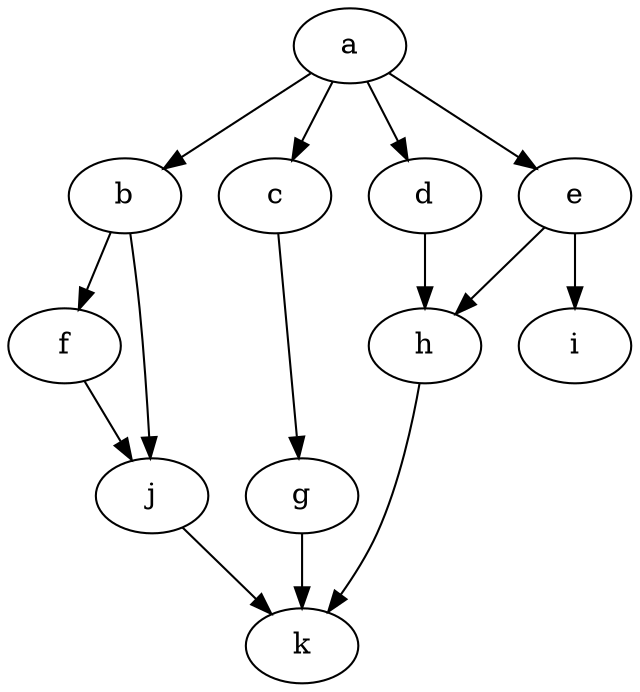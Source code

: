 digraph "outputExampleLarge" {
	a				[ Weight =2,Start =0,Processor =2];
	b				[ Weight =4,Start =7,Processor =2];
	c				[ Weight =4,Start =4,Processor =1];
	d				[ Weight =5,Start =2,Processor =2];
	e				[ Weight =4,Start =8,Processor =1];
	f				[ Weight =3,Start =11,Processor =2];
	g				[ Weight =2,Start =17,Processor =2];
	h				[ Weight =5,Start =12,Processor =1];
	i				[ Weight =4,Start =17,Processor =1];
	j				[ Weight =3,Start =14,Processor =2];
	k				[ Weight =2,Start =20,Processor =2];
    a -> b      [ Weight =6];
    a -> c      [ Weight =2];
    a -> d      [ Weight =3];
    a -> e      [ Weight =4];
    b -> f      [ Weight =4];
    b -> j      [ Weight =6];
    c -> g      [ Weight =2];
    d -> h      [ Weight =4];
    e -> h      [ Weight =2];
    e -> i      [ Weight =3];
    f -> j      [ Weight =4];
    g -> k      [ Weight =2];
    h -> k      [ Weight =3];
    j -> k      [ Weight =6];
}
